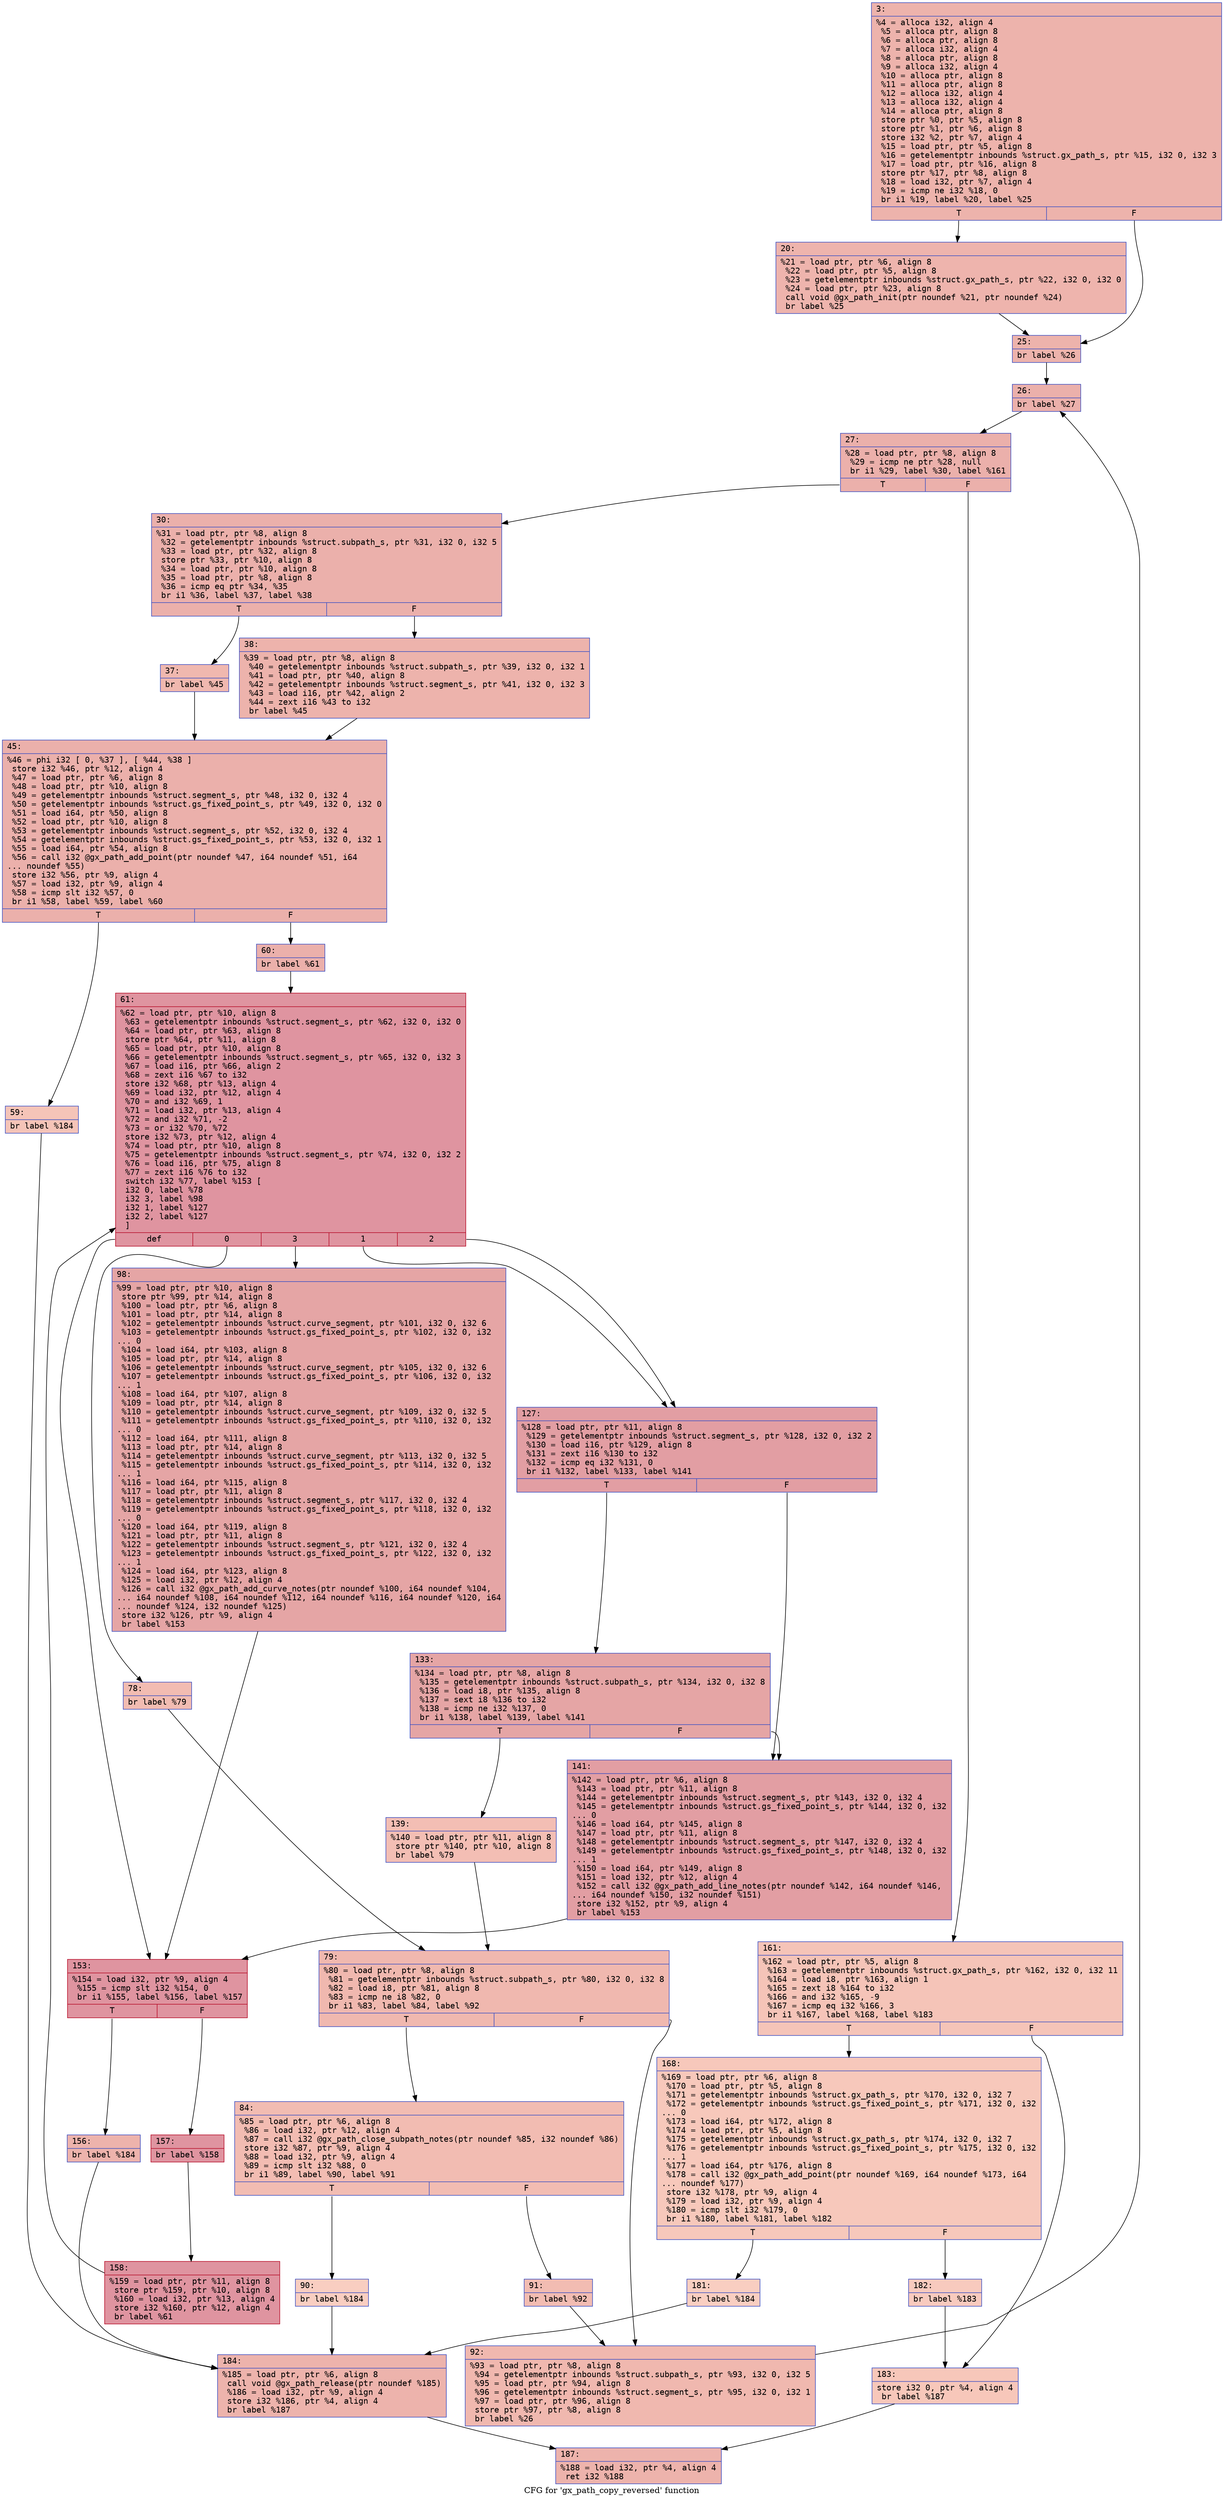 digraph "CFG for 'gx_path_copy_reversed' function" {
	label="CFG for 'gx_path_copy_reversed' function";

	Node0x600000870af0 [shape=record,color="#3d50c3ff", style=filled, fillcolor="#d6524470" fontname="Courier",label="{3:\l|  %4 = alloca i32, align 4\l  %5 = alloca ptr, align 8\l  %6 = alloca ptr, align 8\l  %7 = alloca i32, align 4\l  %8 = alloca ptr, align 8\l  %9 = alloca i32, align 4\l  %10 = alloca ptr, align 8\l  %11 = alloca ptr, align 8\l  %12 = alloca i32, align 4\l  %13 = alloca i32, align 4\l  %14 = alloca ptr, align 8\l  store ptr %0, ptr %5, align 8\l  store ptr %1, ptr %6, align 8\l  store i32 %2, ptr %7, align 4\l  %15 = load ptr, ptr %5, align 8\l  %16 = getelementptr inbounds %struct.gx_path_s, ptr %15, i32 0, i32 3\l  %17 = load ptr, ptr %16, align 8\l  store ptr %17, ptr %8, align 8\l  %18 = load i32, ptr %7, align 4\l  %19 = icmp ne i32 %18, 0\l  br i1 %19, label %20, label %25\l|{<s0>T|<s1>F}}"];
	Node0x600000870af0:s0 -> Node0x600000870b40[tooltip="3 -> 20\nProbability 62.50%" ];
	Node0x600000870af0:s1 -> Node0x600000870b90[tooltip="3 -> 25\nProbability 37.50%" ];
	Node0x600000870b40 [shape=record,color="#3d50c3ff", style=filled, fillcolor="#d8564670" fontname="Courier",label="{20:\l|  %21 = load ptr, ptr %6, align 8\l  %22 = load ptr, ptr %5, align 8\l  %23 = getelementptr inbounds %struct.gx_path_s, ptr %22, i32 0, i32 0\l  %24 = load ptr, ptr %23, align 8\l  call void @gx_path_init(ptr noundef %21, ptr noundef %24)\l  br label %25\l}"];
	Node0x600000870b40 -> Node0x600000870b90[tooltip="20 -> 25\nProbability 100.00%" ];
	Node0x600000870b90 [shape=record,color="#3d50c3ff", style=filled, fillcolor="#d6524470" fontname="Courier",label="{25:\l|  br label %26\l}"];
	Node0x600000870b90 -> Node0x600000870be0[tooltip="25 -> 26\nProbability 100.00%" ];
	Node0x600000870be0 [shape=record,color="#3d50c3ff", style=filled, fillcolor="#d24b4070" fontname="Courier",label="{26:\l|  br label %27\l}"];
	Node0x600000870be0 -> Node0x600000870c30[tooltip="26 -> 27\nProbability 100.00%" ];
	Node0x600000870c30 [shape=record,color="#3d50c3ff", style=filled, fillcolor="#d24b4070" fontname="Courier",label="{27:\l|  %28 = load ptr, ptr %8, align 8\l  %29 = icmp ne ptr %28, null\l  br i1 %29, label %30, label %161\l|{<s0>T|<s1>F}}"];
	Node0x600000870c30:s0 -> Node0x600000870c80[tooltip="27 -> 30\nProbability 96.88%" ];
	Node0x600000870c30:s1 -> Node0x600000871360[tooltip="27 -> 161\nProbability 3.12%" ];
	Node0x600000870c80 [shape=record,color="#3d50c3ff", style=filled, fillcolor="#d24b4070" fontname="Courier",label="{30:\l|  %31 = load ptr, ptr %8, align 8\l  %32 = getelementptr inbounds %struct.subpath_s, ptr %31, i32 0, i32 5\l  %33 = load ptr, ptr %32, align 8\l  store ptr %33, ptr %10, align 8\l  %34 = load ptr, ptr %10, align 8\l  %35 = load ptr, ptr %8, align 8\l  %36 = icmp eq ptr %34, %35\l  br i1 %36, label %37, label %38\l|{<s0>T|<s1>F}}"];
	Node0x600000870c80:s0 -> Node0x600000870cd0[tooltip="30 -> 37\nProbability 37.50%" ];
	Node0x600000870c80:s1 -> Node0x600000870d20[tooltip="30 -> 38\nProbability 62.50%" ];
	Node0x600000870cd0 [shape=record,color="#3d50c3ff", style=filled, fillcolor="#dc5d4a70" fontname="Courier",label="{37:\l|  br label %45\l}"];
	Node0x600000870cd0 -> Node0x600000870d70[tooltip="37 -> 45\nProbability 100.00%" ];
	Node0x600000870d20 [shape=record,color="#3d50c3ff", style=filled, fillcolor="#d6524470" fontname="Courier",label="{38:\l|  %39 = load ptr, ptr %8, align 8\l  %40 = getelementptr inbounds %struct.subpath_s, ptr %39, i32 0, i32 1\l  %41 = load ptr, ptr %40, align 8\l  %42 = getelementptr inbounds %struct.segment_s, ptr %41, i32 0, i32 3\l  %43 = load i16, ptr %42, align 2\l  %44 = zext i16 %43 to i32\l  br label %45\l}"];
	Node0x600000870d20 -> Node0x600000870d70[tooltip="38 -> 45\nProbability 100.00%" ];
	Node0x600000870d70 [shape=record,color="#3d50c3ff", style=filled, fillcolor="#d24b4070" fontname="Courier",label="{45:\l|  %46 = phi i32 [ 0, %37 ], [ %44, %38 ]\l  store i32 %46, ptr %12, align 4\l  %47 = load ptr, ptr %6, align 8\l  %48 = load ptr, ptr %10, align 8\l  %49 = getelementptr inbounds %struct.segment_s, ptr %48, i32 0, i32 4\l  %50 = getelementptr inbounds %struct.gs_fixed_point_s, ptr %49, i32 0, i32 0\l  %51 = load i64, ptr %50, align 8\l  %52 = load ptr, ptr %10, align 8\l  %53 = getelementptr inbounds %struct.segment_s, ptr %52, i32 0, i32 4\l  %54 = getelementptr inbounds %struct.gs_fixed_point_s, ptr %53, i32 0, i32 1\l  %55 = load i64, ptr %54, align 8\l  %56 = call i32 @gx_path_add_point(ptr noundef %47, i64 noundef %51, i64\l... noundef %55)\l  store i32 %56, ptr %9, align 4\l  %57 = load i32, ptr %9, align 4\l  %58 = icmp slt i32 %57, 0\l  br i1 %58, label %59, label %60\l|{<s0>T|<s1>F}}"];
	Node0x600000870d70:s0 -> Node0x600000870dc0[tooltip="45 -> 59\nProbability 3.12%" ];
	Node0x600000870d70:s1 -> Node0x600000870e10[tooltip="45 -> 60\nProbability 96.88%" ];
	Node0x600000870dc0 [shape=record,color="#3d50c3ff", style=filled, fillcolor="#e97a5f70" fontname="Courier",label="{59:\l|  br label %184\l}"];
	Node0x600000870dc0 -> Node0x6000008714f0[tooltip="59 -> 184\nProbability 100.00%" ];
	Node0x600000870e10 [shape=record,color="#3d50c3ff", style=filled, fillcolor="#d24b4070" fontname="Courier",label="{60:\l|  br label %61\l}"];
	Node0x600000870e10 -> Node0x600000870e60[tooltip="60 -> 61\nProbability 100.00%" ];
	Node0x600000870e60 [shape=record,color="#b70d28ff", style=filled, fillcolor="#b70d2870" fontname="Courier",label="{61:\l|  %62 = load ptr, ptr %10, align 8\l  %63 = getelementptr inbounds %struct.segment_s, ptr %62, i32 0, i32 0\l  %64 = load ptr, ptr %63, align 8\l  store ptr %64, ptr %11, align 8\l  %65 = load ptr, ptr %10, align 8\l  %66 = getelementptr inbounds %struct.segment_s, ptr %65, i32 0, i32 3\l  %67 = load i16, ptr %66, align 2\l  %68 = zext i16 %67 to i32\l  store i32 %68, ptr %13, align 4\l  %69 = load i32, ptr %12, align 4\l  %70 = and i32 %69, 1\l  %71 = load i32, ptr %13, align 4\l  %72 = and i32 %71, -2\l  %73 = or i32 %70, %72\l  store i32 %73, ptr %12, align 4\l  %74 = load ptr, ptr %10, align 8\l  %75 = getelementptr inbounds %struct.segment_s, ptr %74, i32 0, i32 2\l  %76 = load i16, ptr %75, align 8\l  %77 = zext i16 %76 to i32\l  switch i32 %77, label %153 [\l    i32 0, label %78\l    i32 3, label %98\l    i32 1, label %127\l    i32 2, label %127\l  ]\l|{<s0>def|<s1>0|<s2>3|<s3>1|<s4>2}}"];
	Node0x600000870e60:s0 -> Node0x600000871220[tooltip="61 -> 153\nProbability 24.80%" ];
	Node0x600000870e60:s1 -> Node0x600000870eb0[tooltip="61 -> 78\nProbability 0.80%" ];
	Node0x600000870e60:s2 -> Node0x600000871090[tooltip="61 -> 98\nProbability 24.80%" ];
	Node0x600000870e60:s3 -> Node0x6000008710e0[tooltip="61 -> 127\nProbability 49.60%" ];
	Node0x600000870e60:s4 -> Node0x6000008710e0[tooltip="61 -> 127\nProbability 49.60%" ];
	Node0x600000870eb0 [shape=record,color="#3d50c3ff", style=filled, fillcolor="#e1675170" fontname="Courier",label="{78:\l|  br label %79\l}"];
	Node0x600000870eb0 -> Node0x600000870f00[tooltip="78 -> 79\nProbability 100.00%" ];
	Node0x600000870f00 [shape=record,color="#3d50c3ff", style=filled, fillcolor="#dc5d4a70" fontname="Courier",label="{79:\l|  %80 = load ptr, ptr %8, align 8\l  %81 = getelementptr inbounds %struct.subpath_s, ptr %80, i32 0, i32 8\l  %82 = load i8, ptr %81, align 8\l  %83 = icmp ne i8 %82, 0\l  br i1 %83, label %84, label %92\l|{<s0>T|<s1>F}}"];
	Node0x600000870f00:s0 -> Node0x600000870f50[tooltip="79 -> 84\nProbability 62.50%" ];
	Node0x600000870f00:s1 -> Node0x600000871040[tooltip="79 -> 92\nProbability 37.50%" ];
	Node0x600000870f50 [shape=record,color="#3d50c3ff", style=filled, fillcolor="#e1675170" fontname="Courier",label="{84:\l|  %85 = load ptr, ptr %6, align 8\l  %86 = load i32, ptr %12, align 4\l  %87 = call i32 @gx_path_close_subpath_notes(ptr noundef %85, i32 noundef %86)\l  store i32 %87, ptr %9, align 4\l  %88 = load i32, ptr %9, align 4\l  %89 = icmp slt i32 %88, 0\l  br i1 %89, label %90, label %91\l|{<s0>T|<s1>F}}"];
	Node0x600000870f50:s0 -> Node0x600000870fa0[tooltip="84 -> 90\nProbability 3.12%" ];
	Node0x600000870f50:s1 -> Node0x600000870ff0[tooltip="84 -> 91\nProbability 96.88%" ];
	Node0x600000870fa0 [shape=record,color="#3d50c3ff", style=filled, fillcolor="#f2907270" fontname="Courier",label="{90:\l|  br label %184\l}"];
	Node0x600000870fa0 -> Node0x6000008714f0[tooltip="90 -> 184\nProbability 100.00%" ];
	Node0x600000870ff0 [shape=record,color="#3d50c3ff", style=filled, fillcolor="#e1675170" fontname="Courier",label="{91:\l|  br label %92\l}"];
	Node0x600000870ff0 -> Node0x600000871040[tooltip="91 -> 92\nProbability 100.00%" ];
	Node0x600000871040 [shape=record,color="#3d50c3ff", style=filled, fillcolor="#dc5d4a70" fontname="Courier",label="{92:\l|  %93 = load ptr, ptr %8, align 8\l  %94 = getelementptr inbounds %struct.subpath_s, ptr %93, i32 0, i32 5\l  %95 = load ptr, ptr %94, align 8\l  %96 = getelementptr inbounds %struct.segment_s, ptr %95, i32 0, i32 1\l  %97 = load ptr, ptr %96, align 8\l  store ptr %97, ptr %8, align 8\l  br label %26\l}"];
	Node0x600000871040 -> Node0x600000870be0[tooltip="92 -> 26\nProbability 100.00%" ];
	Node0x600000871090 [shape=record,color="#3d50c3ff", style=filled, fillcolor="#c5333470" fontname="Courier",label="{98:\l|  %99 = load ptr, ptr %10, align 8\l  store ptr %99, ptr %14, align 8\l  %100 = load ptr, ptr %6, align 8\l  %101 = load ptr, ptr %14, align 8\l  %102 = getelementptr inbounds %struct.curve_segment, ptr %101, i32 0, i32 6\l  %103 = getelementptr inbounds %struct.gs_fixed_point_s, ptr %102, i32 0, i32\l... 0\l  %104 = load i64, ptr %103, align 8\l  %105 = load ptr, ptr %14, align 8\l  %106 = getelementptr inbounds %struct.curve_segment, ptr %105, i32 0, i32 6\l  %107 = getelementptr inbounds %struct.gs_fixed_point_s, ptr %106, i32 0, i32\l... 1\l  %108 = load i64, ptr %107, align 8\l  %109 = load ptr, ptr %14, align 8\l  %110 = getelementptr inbounds %struct.curve_segment, ptr %109, i32 0, i32 5\l  %111 = getelementptr inbounds %struct.gs_fixed_point_s, ptr %110, i32 0, i32\l... 0\l  %112 = load i64, ptr %111, align 8\l  %113 = load ptr, ptr %14, align 8\l  %114 = getelementptr inbounds %struct.curve_segment, ptr %113, i32 0, i32 5\l  %115 = getelementptr inbounds %struct.gs_fixed_point_s, ptr %114, i32 0, i32\l... 1\l  %116 = load i64, ptr %115, align 8\l  %117 = load ptr, ptr %11, align 8\l  %118 = getelementptr inbounds %struct.segment_s, ptr %117, i32 0, i32 4\l  %119 = getelementptr inbounds %struct.gs_fixed_point_s, ptr %118, i32 0, i32\l... 0\l  %120 = load i64, ptr %119, align 8\l  %121 = load ptr, ptr %11, align 8\l  %122 = getelementptr inbounds %struct.segment_s, ptr %121, i32 0, i32 4\l  %123 = getelementptr inbounds %struct.gs_fixed_point_s, ptr %122, i32 0, i32\l... 1\l  %124 = load i64, ptr %123, align 8\l  %125 = load i32, ptr %12, align 4\l  %126 = call i32 @gx_path_add_curve_notes(ptr noundef %100, i64 noundef %104,\l... i64 noundef %108, i64 noundef %112, i64 noundef %116, i64 noundef %120, i64\l... noundef %124, i32 noundef %125)\l  store i32 %126, ptr %9, align 4\l  br label %153\l}"];
	Node0x600000871090 -> Node0x600000871220[tooltip="98 -> 153\nProbability 100.00%" ];
	Node0x6000008710e0 [shape=record,color="#3d50c3ff", style=filled, fillcolor="#be242e70" fontname="Courier",label="{127:\l|  %128 = load ptr, ptr %11, align 8\l  %129 = getelementptr inbounds %struct.segment_s, ptr %128, i32 0, i32 2\l  %130 = load i16, ptr %129, align 8\l  %131 = zext i16 %130 to i32\l  %132 = icmp eq i32 %131, 0\l  br i1 %132, label %133, label %141\l|{<s0>T|<s1>F}}"];
	Node0x6000008710e0:s0 -> Node0x600000871130[tooltip="127 -> 133\nProbability 37.50%" ];
	Node0x6000008710e0:s1 -> Node0x6000008711d0[tooltip="127 -> 141\nProbability 62.50%" ];
	Node0x600000871130 [shape=record,color="#3d50c3ff", style=filled, fillcolor="#c5333470" fontname="Courier",label="{133:\l|  %134 = load ptr, ptr %8, align 8\l  %135 = getelementptr inbounds %struct.subpath_s, ptr %134, i32 0, i32 8\l  %136 = load i8, ptr %135, align 8\l  %137 = sext i8 %136 to i32\l  %138 = icmp ne i32 %137, 0\l  br i1 %138, label %139, label %141\l|{<s0>T|<s1>F}}"];
	Node0x600000871130:s0 -> Node0x600000871180[tooltip="133 -> 139\nProbability 3.12%" ];
	Node0x600000871130:s1 -> Node0x6000008711d0[tooltip="133 -> 141\nProbability 96.88%" ];
	Node0x600000871180 [shape=record,color="#3d50c3ff", style=filled, fillcolor="#e36c5570" fontname="Courier",label="{139:\l|  %140 = load ptr, ptr %11, align 8\l  store ptr %140, ptr %10, align 8\l  br label %79\l}"];
	Node0x600000871180 -> Node0x600000870f00[tooltip="139 -> 79\nProbability 100.00%" ];
	Node0x6000008711d0 [shape=record,color="#3d50c3ff", style=filled, fillcolor="#be242e70" fontname="Courier",label="{141:\l|  %142 = load ptr, ptr %6, align 8\l  %143 = load ptr, ptr %11, align 8\l  %144 = getelementptr inbounds %struct.segment_s, ptr %143, i32 0, i32 4\l  %145 = getelementptr inbounds %struct.gs_fixed_point_s, ptr %144, i32 0, i32\l... 0\l  %146 = load i64, ptr %145, align 8\l  %147 = load ptr, ptr %11, align 8\l  %148 = getelementptr inbounds %struct.segment_s, ptr %147, i32 0, i32 4\l  %149 = getelementptr inbounds %struct.gs_fixed_point_s, ptr %148, i32 0, i32\l... 1\l  %150 = load i64, ptr %149, align 8\l  %151 = load i32, ptr %12, align 4\l  %152 = call i32 @gx_path_add_line_notes(ptr noundef %142, i64 noundef %146,\l... i64 noundef %150, i32 noundef %151)\l  store i32 %152, ptr %9, align 4\l  br label %153\l}"];
	Node0x6000008711d0 -> Node0x600000871220[tooltip="141 -> 153\nProbability 100.00%" ];
	Node0x600000871220 [shape=record,color="#b70d28ff", style=filled, fillcolor="#b70d2870" fontname="Courier",label="{153:\l|  %154 = load i32, ptr %9, align 4\l  %155 = icmp slt i32 %154, 0\l  br i1 %155, label %156, label %157\l|{<s0>T|<s1>F}}"];
	Node0x600000871220:s0 -> Node0x600000871270[tooltip="153 -> 156\nProbability 3.12%" ];
	Node0x600000871220:s1 -> Node0x6000008712c0[tooltip="153 -> 157\nProbability 96.88%" ];
	Node0x600000871270 [shape=record,color="#3d50c3ff", style=filled, fillcolor="#d6524470" fontname="Courier",label="{156:\l|  br label %184\l}"];
	Node0x600000871270 -> Node0x6000008714f0[tooltip="156 -> 184\nProbability 100.00%" ];
	Node0x6000008712c0 [shape=record,color="#b70d28ff", style=filled, fillcolor="#b70d2870" fontname="Courier",label="{157:\l|  br label %158\l}"];
	Node0x6000008712c0 -> Node0x600000871310[tooltip="157 -> 158\nProbability 100.00%" ];
	Node0x600000871310 [shape=record,color="#b70d28ff", style=filled, fillcolor="#b70d2870" fontname="Courier",label="{158:\l|  %159 = load ptr, ptr %11, align 8\l  store ptr %159, ptr %10, align 8\l  %160 = load i32, ptr %13, align 4\l  store i32 %160, ptr %12, align 4\l  br label %61\l}"];
	Node0x600000871310 -> Node0x600000870e60[tooltip="158 -> 61\nProbability 100.00%" ];
	Node0x600000871360 [shape=record,color="#3d50c3ff", style=filled, fillcolor="#e97a5f70" fontname="Courier",label="{161:\l|  %162 = load ptr, ptr %5, align 8\l  %163 = getelementptr inbounds %struct.gx_path_s, ptr %162, i32 0, i32 11\l  %164 = load i8, ptr %163, align 1\l  %165 = zext i8 %164 to i32\l  %166 = and i32 %165, -9\l  %167 = icmp eq i32 %166, 3\l  br i1 %167, label %168, label %183\l|{<s0>T|<s1>F}}"];
	Node0x600000871360:s0 -> Node0x6000008713b0[tooltip="161 -> 168\nProbability 50.00%" ];
	Node0x600000871360:s1 -> Node0x6000008714a0[tooltip="161 -> 183\nProbability 50.00%" ];
	Node0x6000008713b0 [shape=record,color="#3d50c3ff", style=filled, fillcolor="#ed836670" fontname="Courier",label="{168:\l|  %169 = load ptr, ptr %6, align 8\l  %170 = load ptr, ptr %5, align 8\l  %171 = getelementptr inbounds %struct.gx_path_s, ptr %170, i32 0, i32 7\l  %172 = getelementptr inbounds %struct.gs_fixed_point_s, ptr %171, i32 0, i32\l... 0\l  %173 = load i64, ptr %172, align 8\l  %174 = load ptr, ptr %5, align 8\l  %175 = getelementptr inbounds %struct.gx_path_s, ptr %174, i32 0, i32 7\l  %176 = getelementptr inbounds %struct.gs_fixed_point_s, ptr %175, i32 0, i32\l... 1\l  %177 = load i64, ptr %176, align 8\l  %178 = call i32 @gx_path_add_point(ptr noundef %169, i64 noundef %173, i64\l... noundef %177)\l  store i32 %178, ptr %9, align 4\l  %179 = load i32, ptr %9, align 4\l  %180 = icmp slt i32 %179, 0\l  br i1 %180, label %181, label %182\l|{<s0>T|<s1>F}}"];
	Node0x6000008713b0:s0 -> Node0x600000871400[tooltip="168 -> 181\nProbability 37.50%" ];
	Node0x6000008713b0:s1 -> Node0x600000871450[tooltip="168 -> 182\nProbability 62.50%" ];
	Node0x600000871400 [shape=record,color="#3d50c3ff", style=filled, fillcolor="#f2907270" fontname="Courier",label="{181:\l|  br label %184\l}"];
	Node0x600000871400 -> Node0x6000008714f0[tooltip="181 -> 184\nProbability 100.00%" ];
	Node0x600000871450 [shape=record,color="#3d50c3ff", style=filled, fillcolor="#ef886b70" fontname="Courier",label="{182:\l|  br label %183\l}"];
	Node0x600000871450 -> Node0x6000008714a0[tooltip="182 -> 183\nProbability 100.00%" ];
	Node0x6000008714a0 [shape=record,color="#3d50c3ff", style=filled, fillcolor="#ec7f6370" fontname="Courier",label="{183:\l|  store i32 0, ptr %4, align 4\l  br label %187\l}"];
	Node0x6000008714a0 -> Node0x600000871540[tooltip="183 -> 187\nProbability 100.00%" ];
	Node0x6000008714f0 [shape=record,color="#3d50c3ff", style=filled, fillcolor="#d6524470" fontname="Courier",label="{184:\l|  %185 = load ptr, ptr %6, align 8\l  call void @gx_path_release(ptr noundef %185)\l  %186 = load i32, ptr %9, align 4\l  store i32 %186, ptr %4, align 4\l  br label %187\l}"];
	Node0x6000008714f0 -> Node0x600000871540[tooltip="184 -> 187\nProbability 100.00%" ];
	Node0x600000871540 [shape=record,color="#3d50c3ff", style=filled, fillcolor="#d6524470" fontname="Courier",label="{187:\l|  %188 = load i32, ptr %4, align 4\l  ret i32 %188\l}"];
}
